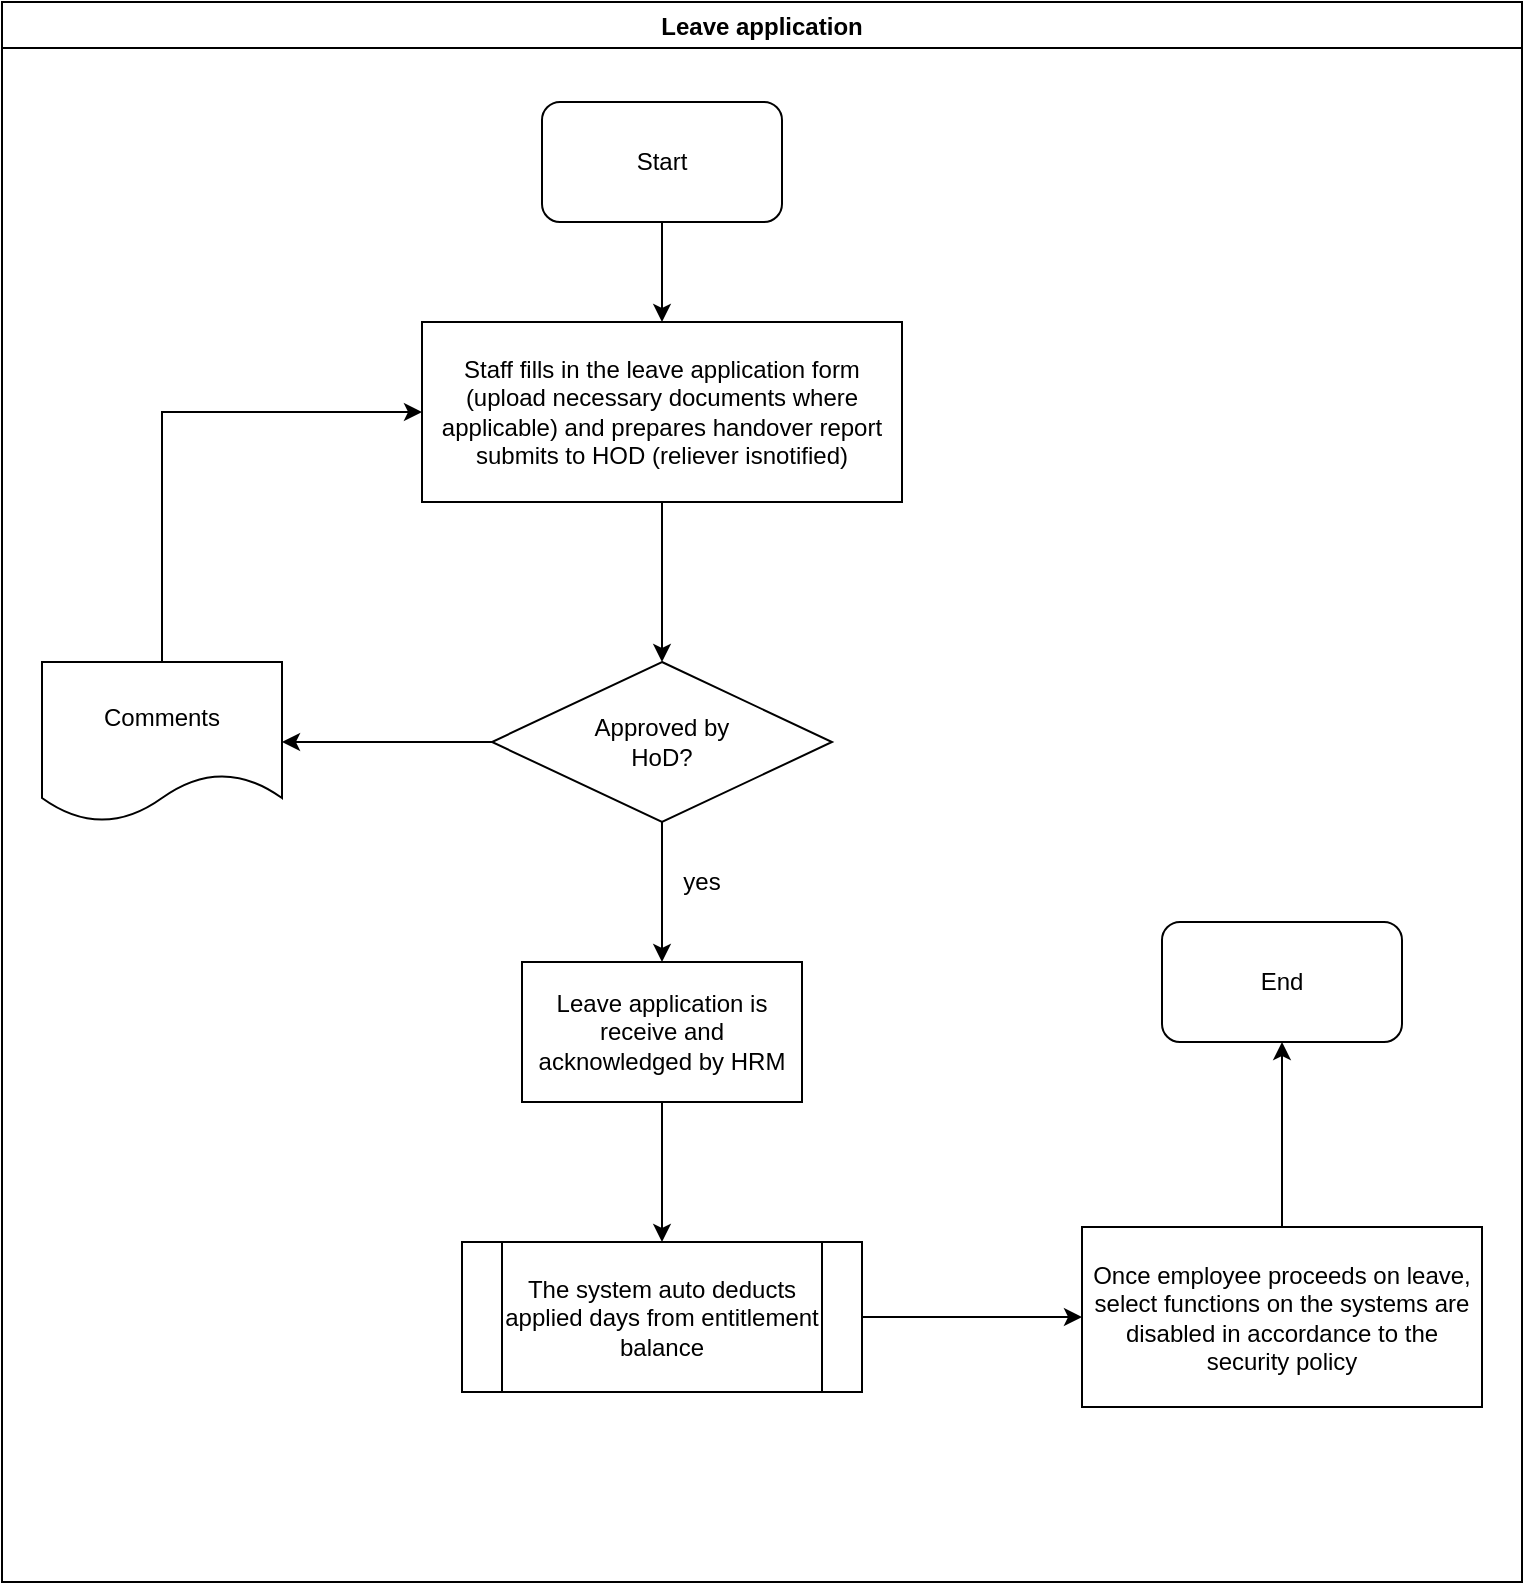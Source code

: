<mxfile version="14.9.3" type="github">
  <diagram id="kFoGw8cjUfxfhcqfF4zp" name="Page-1">
    <mxGraphModel dx="1038" dy="508" grid="1" gridSize="10" guides="1" tooltips="1" connect="1" arrows="1" fold="1" page="1" pageScale="1" pageWidth="1169" pageHeight="827" math="0" shadow="0">
      <root>
        <mxCell id="0" />
        <mxCell id="1" parent="0" />
        <mxCell id="QBFb7hfFurIWWcYOvyTR-1" value="Leave application" style="swimlane;" vertex="1" parent="1">
          <mxGeometry x="20" y="20" width="760" height="790" as="geometry" />
        </mxCell>
        <mxCell id="QBFb7hfFurIWWcYOvyTR-2" value="Start" style="rounded=1;whiteSpace=wrap;html=1;" vertex="1" parent="QBFb7hfFurIWWcYOvyTR-1">
          <mxGeometry x="270" y="50" width="120" height="60" as="geometry" />
        </mxCell>
        <mxCell id="QBFb7hfFurIWWcYOvyTR-6" value="&lt;span lang=&quot;EN-GB&quot;&gt;Staff fills in the leave application form (upload necessary documents where applicable) and prepares handover report submits to HOD (reliever isnotified)&lt;/span&gt;" style="rounded=0;whiteSpace=wrap;html=1;" vertex="1" parent="QBFb7hfFurIWWcYOvyTR-1">
          <mxGeometry x="210" y="160" width="240" height="90" as="geometry" />
        </mxCell>
        <mxCell id="QBFb7hfFurIWWcYOvyTR-4" value="" style="edgeStyle=orthogonalEdgeStyle;rounded=0;orthogonalLoop=1;jettySize=auto;html=1;" edge="1" parent="QBFb7hfFurIWWcYOvyTR-1" source="QBFb7hfFurIWWcYOvyTR-2" target="QBFb7hfFurIWWcYOvyTR-6">
          <mxGeometry relative="1" as="geometry">
            <mxPoint x="330" y="190" as="targetPoint" />
          </mxGeometry>
        </mxCell>
        <mxCell id="QBFb7hfFurIWWcYOvyTR-11" value="" style="edgeStyle=orthogonalEdgeStyle;rounded=0;orthogonalLoop=1;jettySize=auto;html=1;" edge="1" parent="QBFb7hfFurIWWcYOvyTR-1" source="QBFb7hfFurIWWcYOvyTR-9" target="QBFb7hfFurIWWcYOvyTR-10">
          <mxGeometry relative="1" as="geometry" />
        </mxCell>
        <mxCell id="QBFb7hfFurIWWcYOvyTR-14" value="" style="edgeStyle=orthogonalEdgeStyle;rounded=0;orthogonalLoop=1;jettySize=auto;html=1;" edge="1" parent="QBFb7hfFurIWWcYOvyTR-1" source="QBFb7hfFurIWWcYOvyTR-9" target="QBFb7hfFurIWWcYOvyTR-13">
          <mxGeometry relative="1" as="geometry" />
        </mxCell>
        <mxCell id="QBFb7hfFurIWWcYOvyTR-9" value="&lt;div&gt;Approved by &lt;br&gt;&lt;/div&gt;&lt;div&gt;HoD?&lt;/div&gt;" style="rhombus;whiteSpace=wrap;html=1;" vertex="1" parent="QBFb7hfFurIWWcYOvyTR-1">
          <mxGeometry x="245" y="330" width="170" height="80" as="geometry" />
        </mxCell>
        <mxCell id="QBFb7hfFurIWWcYOvyTR-8" value="" style="edgeStyle=orthogonalEdgeStyle;rounded=0;orthogonalLoop=1;jettySize=auto;html=1;" edge="1" parent="QBFb7hfFurIWWcYOvyTR-1" source="QBFb7hfFurIWWcYOvyTR-6" target="QBFb7hfFurIWWcYOvyTR-9">
          <mxGeometry relative="1" as="geometry">
            <mxPoint x="330" y="330" as="targetPoint" />
          </mxGeometry>
        </mxCell>
        <mxCell id="QBFb7hfFurIWWcYOvyTR-18" value="" style="edgeStyle=orthogonalEdgeStyle;rounded=0;orthogonalLoop=1;jettySize=auto;html=1;" edge="1" parent="QBFb7hfFurIWWcYOvyTR-1" source="QBFb7hfFurIWWcYOvyTR-10" target="QBFb7hfFurIWWcYOvyTR-17">
          <mxGeometry relative="1" as="geometry" />
        </mxCell>
        <mxCell id="QBFb7hfFurIWWcYOvyTR-10" value="Leave application is receive and acknowledged by HRM" style="whiteSpace=wrap;html=1;" vertex="1" parent="QBFb7hfFurIWWcYOvyTR-1">
          <mxGeometry x="260" y="480" width="140" height="70" as="geometry" />
        </mxCell>
        <mxCell id="QBFb7hfFurIWWcYOvyTR-16" value="" style="edgeStyle=orthogonalEdgeStyle;rounded=0;orthogonalLoop=1;jettySize=auto;html=1;entryX=0;entryY=0.5;entryDx=0;entryDy=0;" edge="1" parent="QBFb7hfFurIWWcYOvyTR-1" source="QBFb7hfFurIWWcYOvyTR-13" target="QBFb7hfFurIWWcYOvyTR-6">
          <mxGeometry relative="1" as="geometry">
            <mxPoint x="80" y="240" as="targetPoint" />
            <Array as="points">
              <mxPoint x="80" y="205" />
            </Array>
          </mxGeometry>
        </mxCell>
        <mxCell id="QBFb7hfFurIWWcYOvyTR-13" value="Comments" style="shape=document;whiteSpace=wrap;html=1;boundedLbl=1;" vertex="1" parent="QBFb7hfFurIWWcYOvyTR-1">
          <mxGeometry x="20" y="330" width="120" height="80" as="geometry" />
        </mxCell>
        <mxCell id="QBFb7hfFurIWWcYOvyTR-20" value="" style="edgeStyle=orthogonalEdgeStyle;rounded=0;orthogonalLoop=1;jettySize=auto;html=1;" edge="1" parent="QBFb7hfFurIWWcYOvyTR-1" source="QBFb7hfFurIWWcYOvyTR-17" target="QBFb7hfFurIWWcYOvyTR-19">
          <mxGeometry relative="1" as="geometry" />
        </mxCell>
        <mxCell id="QBFb7hfFurIWWcYOvyTR-17" value="&lt;span lang=&quot;EN-GB&quot;&gt;The system auto deducts applied days from entitlement balance&lt;/span&gt;" style="shape=process;whiteSpace=wrap;html=1;backgroundOutline=1;" vertex="1" parent="QBFb7hfFurIWWcYOvyTR-1">
          <mxGeometry x="230" y="620" width="200" height="75" as="geometry" />
        </mxCell>
        <mxCell id="QBFb7hfFurIWWcYOvyTR-22" value="" style="edgeStyle=orthogonalEdgeStyle;rounded=0;orthogonalLoop=1;jettySize=auto;html=1;entryX=0.5;entryY=1;entryDx=0;entryDy=0;" edge="1" parent="QBFb7hfFurIWWcYOvyTR-1" source="QBFb7hfFurIWWcYOvyTR-19" target="QBFb7hfFurIWWcYOvyTR-23">
          <mxGeometry relative="1" as="geometry">
            <mxPoint x="635" y="517.5" as="targetPoint" />
            <Array as="points" />
          </mxGeometry>
        </mxCell>
        <mxCell id="QBFb7hfFurIWWcYOvyTR-19" value="&lt;span lang=&quot;EN-GB&quot;&gt;Once employee proceeds on leave, select functions on the systems are disabled in accordance to the security policy&lt;/span&gt;" style="whiteSpace=wrap;html=1;" vertex="1" parent="QBFb7hfFurIWWcYOvyTR-1">
          <mxGeometry x="540" y="612.5" width="200" height="90" as="geometry" />
        </mxCell>
        <mxCell id="QBFb7hfFurIWWcYOvyTR-23" value="End" style="rounded=1;whiteSpace=wrap;html=1;" vertex="1" parent="QBFb7hfFurIWWcYOvyTR-1">
          <mxGeometry x="580" y="460" width="120" height="60" as="geometry" />
        </mxCell>
        <mxCell id="QBFb7hfFurIWWcYOvyTR-12" value="yes" style="text;html=1;strokeColor=none;fillColor=none;align=center;verticalAlign=middle;whiteSpace=wrap;rounded=0;" vertex="1" parent="1">
          <mxGeometry x="350" y="450" width="40" height="20" as="geometry" />
        </mxCell>
      </root>
    </mxGraphModel>
  </diagram>
</mxfile>
